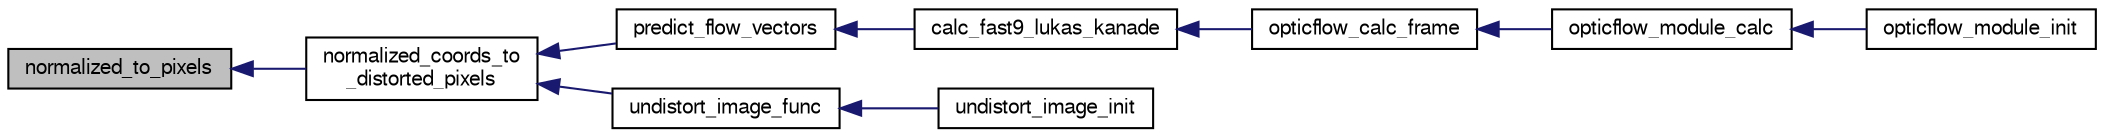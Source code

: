 digraph "normalized_to_pixels"
{
  edge [fontname="FreeSans",fontsize="10",labelfontname="FreeSans",labelfontsize="10"];
  node [fontname="FreeSans",fontsize="10",shape=record];
  rankdir="LR";
  Node1 [label="normalized_to_pixels",height=0.2,width=0.4,color="black", fillcolor="grey75", style="filled", fontcolor="black"];
  Node1 -> Node2 [dir="back",color="midnightblue",fontsize="10",style="solid",fontname="FreeSans"];
  Node2 [label="normalized_coords_to\l_distorted_pixels",height=0.2,width=0.4,color="black", fillcolor="white", style="filled",URL="$undistortion_8h.html#a8de5dc518fd2c56789b57c9561b190e8",tooltip="Transform normalized coordinates to distorted pixel coordinates. "];
  Node2 -> Node3 [dir="back",color="midnightblue",fontsize="10",style="solid",fontname="FreeSans"];
  Node3 [label="predict_flow_vectors",height=0.2,width=0.4,color="black", fillcolor="white", style="filled",URL="$opticflow__calculator_8c.html#a3332fc643e3c25e5ac27404e75b14299"];
  Node3 -> Node4 [dir="back",color="midnightblue",fontsize="10",style="solid",fontname="FreeSans"];
  Node4 [label="calc_fast9_lukas_kanade",height=0.2,width=0.4,color="black", fillcolor="white", style="filled",URL="$opticflow__calculator_8h.html#a3edff14cc7f95b5202ba6841a12dfed3",tooltip="Run the optical flow with fast9 and lukaskanade on a new image frame. "];
  Node4 -> Node5 [dir="back",color="midnightblue",fontsize="10",style="solid",fontname="FreeSans"];
  Node5 [label="opticflow_calc_frame",height=0.2,width=0.4,color="black", fillcolor="white", style="filled",URL="$opticflow__calculator_8h.html#a89e51af8fe5a0f534193635d181a2086",tooltip="Run the optical flow on a new image frame. "];
  Node5 -> Node6 [dir="back",color="midnightblue",fontsize="10",style="solid",fontname="FreeSans"];
  Node6 [label="opticflow_module_calc",height=0.2,width=0.4,color="black", fillcolor="white", style="filled",URL="$opticflow__module_8c.html#adb417544fc559b45532524416ce59953",tooltip="The main optical flow calculation thread. "];
  Node6 -> Node7 [dir="back",color="midnightblue",fontsize="10",style="solid",fontname="FreeSans"];
  Node7 [label="opticflow_module_init",height=0.2,width=0.4,color="black", fillcolor="white", style="filled",URL="$opticflow__module_8h.html#a6026660ee86fbb1f72bada581386e6d9",tooltip="Initialize the optical flow module for the bottom camera. "];
  Node2 -> Node8 [dir="back",color="midnightblue",fontsize="10",style="solid",fontname="FreeSans"];
  Node8 [label="undistort_image_func",height=0.2,width=0.4,color="black", fillcolor="white", style="filled",URL="$undistort__image_8c.html#a2cd16878ee59ab414a6efac1f717f060"];
  Node8 -> Node9 [dir="back",color="midnightblue",fontsize="10",style="solid",fontname="FreeSans"];
  Node9 [label="undistort_image_init",height=0.2,width=0.4,color="black", fillcolor="white", style="filled",URL="$undistort__image_8h.html#a2fe19ff135bf0c4edca40d4f630b973f"];
}

